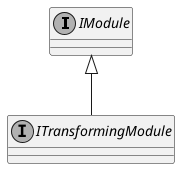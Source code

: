 @startuml
skinparam monochrome true
skinparam classAttributeIconSize 0

interface IModule
interface ITransformingModule

IModule <|-- ITransformingModule
@enduml
